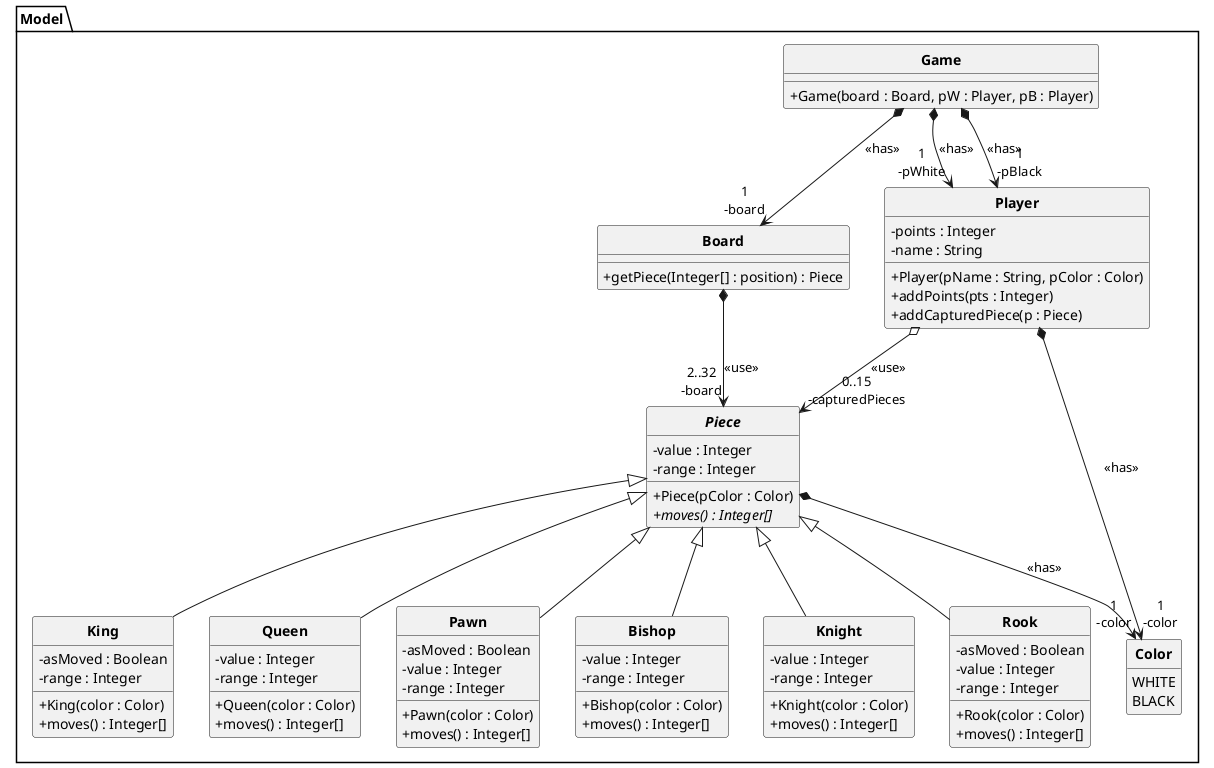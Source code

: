 @startuml
'https://plantuml.com/sequence-diagram

skinparam style strictuml
skinparam classAttributeIconSize 0
skinparam classFontStyle Bold
hide enum methods

package Model{

    class Game {

        + Game(board : Board, pW : Player, pB : Player)

    }

    class Board {
        + getPiece(Integer[] : position) : Piece
    }

    class Player {
        - points : Integer
        - name : String
        + Player(pName : String, pColor : Color)
        + addPoints(pts : Integer)
        + addCapturedPiece(p : Piece)
    }

    abstract class Piece {
        - value : Integer
        - range : Integer
        + Piece(pColor : Color)
        + {abstract} moves() : Integer[]

    }

    class King extends Piece {
        - asMoved : Boolean
        - range : Integer
        + King(color : Color)
        + moves() : Integer[]
    }

    class Queen extends Piece {
        - value : Integer
        - range : Integer
        + Queen(color : Color)
        + moves() : Integer[]
    }

    class Pawn extends Piece {
        - asMoved : Boolean
        - value : Integer
        - range : Integer
        + Pawn(color : Color)
        + moves() : Integer[]
    }

    class Bishop extends Piece {
        - value : Integer
        - range : Integer
        + Bishop(color : Color)
        + moves() : Integer[]
    }

    class Knight extends Piece {
        - value : Integer
        - range : Integer
        + Knight(color : Color)
        + moves() : Integer[]
    }

    class Rook extends Piece {
        - asMoved : Boolean
        - value : Integer
        - range : Integer
        + Rook(color : Color)
        + moves() : Integer[]
    }

    enum Color {
        WHITE
        BLACK
    }
}

Game *--> "1\n-board" Board : <<has>>
Game *--> "1\n-pWhite" Player : <<has>>
Game *--> "1\n-pBlack" Player : <<has>>
Board *--> "2..32\n-board" Piece :  <<use>>
Player o--> "0..15\n-capturedPieces" Piece : <<use>>
Piece *--> "1\n-color" Color :  <<has>>
Player *--> "1\n-color" Color :  <<has>>

@enduml

@startuml
'https://plantuml.com/sequence-diagram

skinparam style strictuml
skinparam classAttributeIconSize 0
skinparam classFontStyle Bold
hide enum methods

class Board {


    - board : Case[]
    - isChecked() : Boolean
    + getPiece(Position) : Piece
}

class Player {
    - points : Integer
    - name : String
    + movePiece(piece : Piece , case : Case)
}

class Piece {

    - value : Integer
    - color : String
    - moves : Integer
    - range : Integer
    + {abstract} moves() : Integer[][]
}

class Case{
- piece : Piece
- cordX : Integer
- cordY : Integer
+ setPiece(piece : Piece)
+ getPiece() : Piece
+ IsEmpty() : Boolean

}

class King extends Piece {
    - asMoved : Boolean
}

class Queen extends Piece {

}

class Pawn extends Piece {
    - asMoved : Boolean
}

class Bishop extends Piece {

}

class Knight extends Piece {

}

class Rook extends Piece {
    - asMoved : Boolean
}

enum Color {
    WHITE
    BLACK
}


Board *--> Case : "*\n -board" <<use>>
Player *-l-> Piece : "*\n -pieces" <<use>>
Player *--> Piece : "*\n -capturedPieces" <<use>>
Piece *--> Color : "1\n -color" <<use>>

@enduml